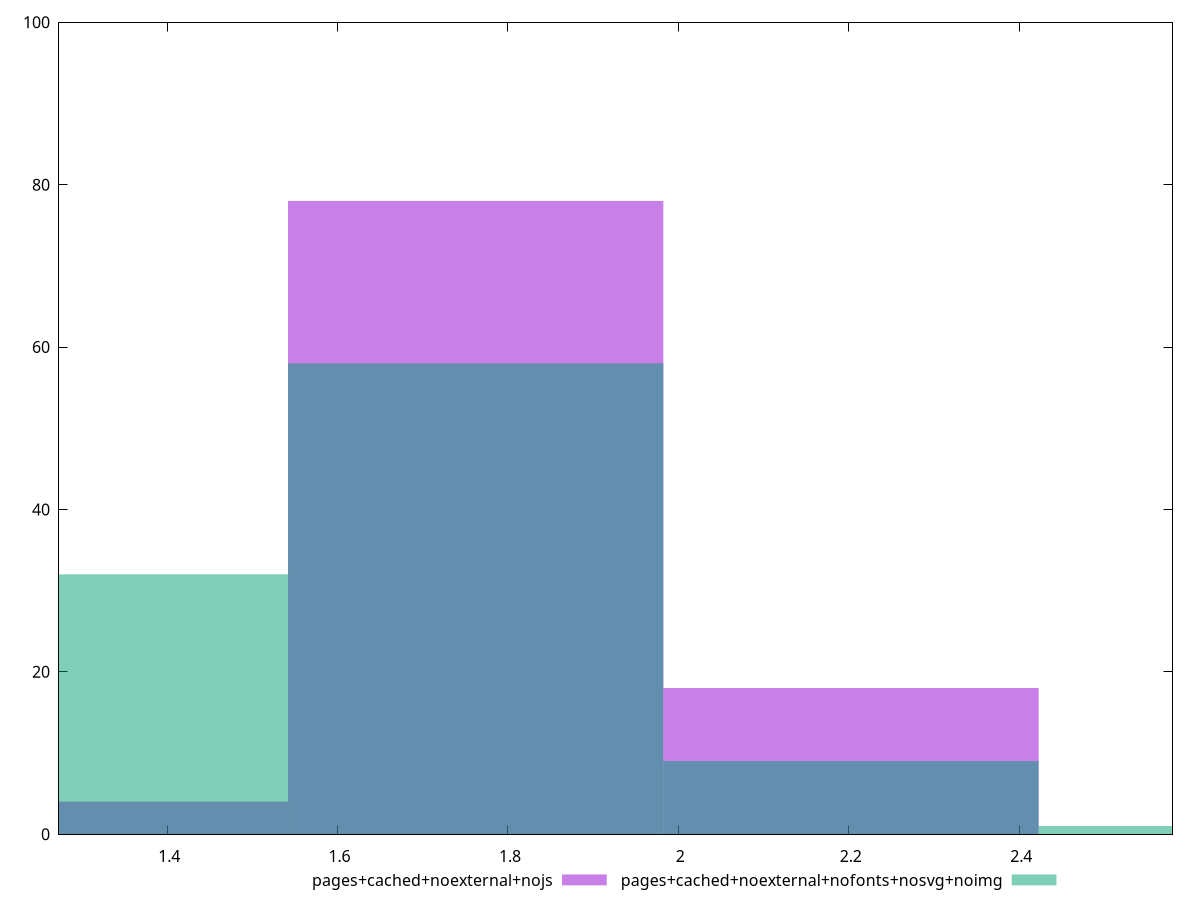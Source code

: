 reset

$pagesCachedNoexternalNojs <<EOF
1.3215652376310711 4
1.7620869835080948 78
2.2026087293851186 18
EOF

$pagesCachedNoexternalNofontsNosvgNoimg <<EOF
1.7620869835080948 58
2.2026087293851186 9
1.3215652376310711 32
2.6431304752621423 1
EOF

set key outside below
set boxwidth 0.4405217458770237
set xrange [1.273:2.58]
set yrange [0:100]
set style fill transparent solid 0.5 noborder
set terminal svg size 640, 500 enhanced background rgb 'white'
set output "report_00007_2020-12-11T15:55:29.892Z/server-response-time/comparison/histogram/10_vs_11.svg"

plot $pagesCachedNoexternalNojs title "pages+cached+noexternal+nojs" with boxes, \
     $pagesCachedNoexternalNofontsNosvgNoimg title "pages+cached+noexternal+nofonts+nosvg+noimg" with boxes

reset

